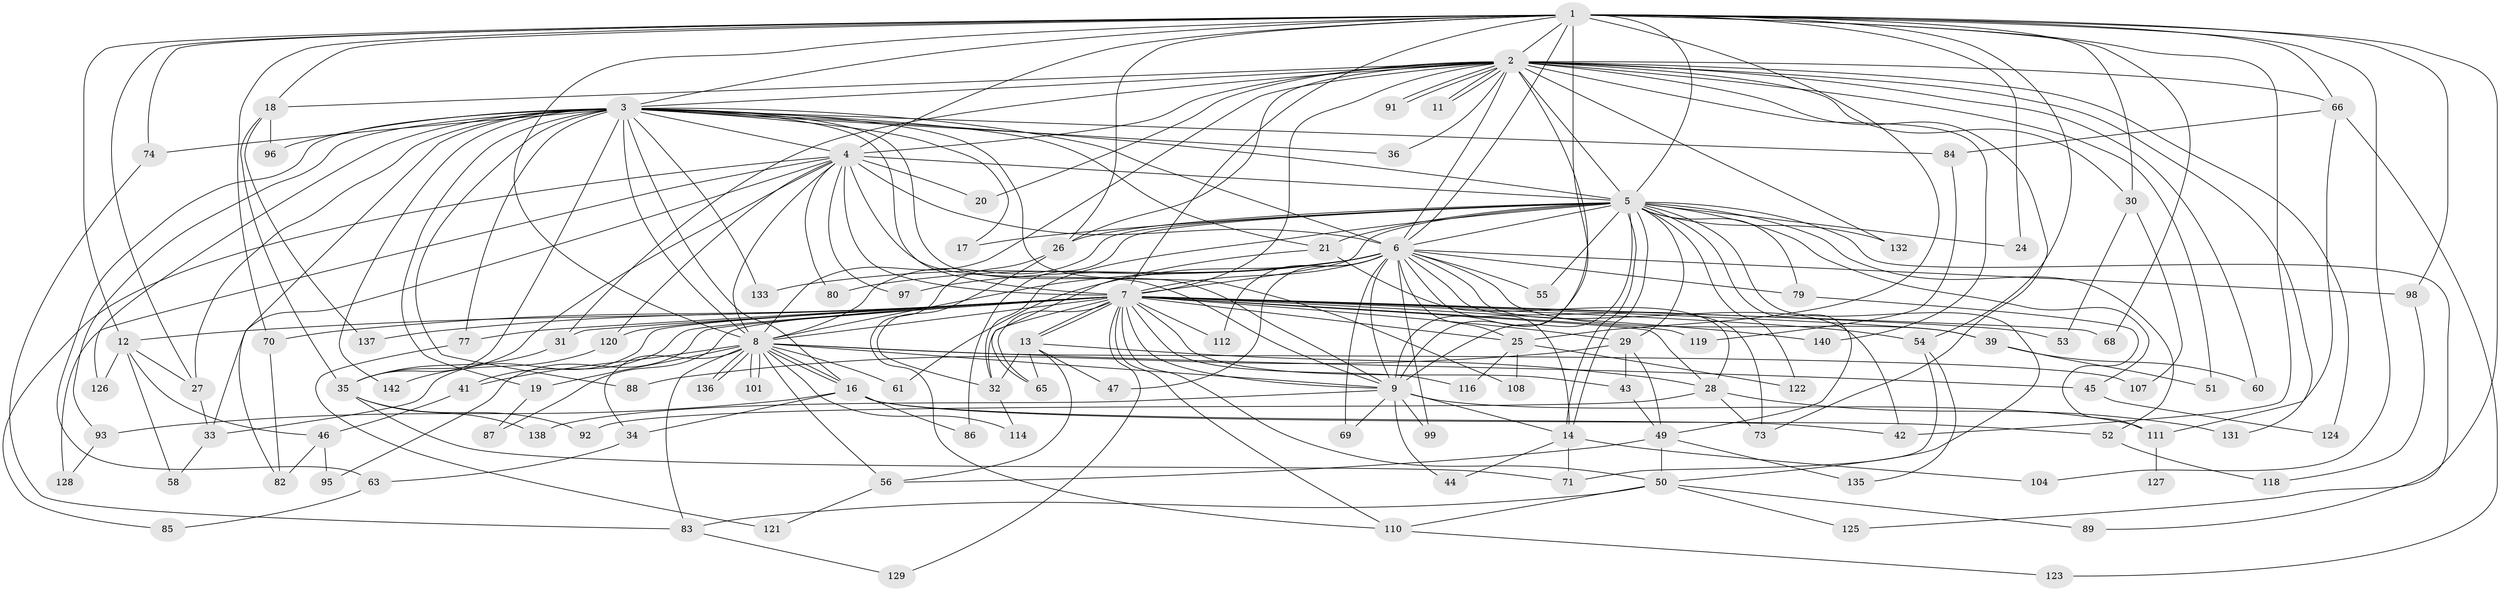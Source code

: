 // Generated by graph-tools (version 1.1) at 2025/23/03/03/25 07:23:40]
// undirected, 109 vertices, 258 edges
graph export_dot {
graph [start="1"]
  node [color=gray90,style=filled];
  1 [super="+10"];
  2 [super="+76"];
  3 [super="+141"];
  4 [super="+94"];
  5 [super="+40"];
  6 [super="+48"];
  7 [super="+22"];
  8 [super="+23"];
  9 [super="+15"];
  11;
  12 [super="+38"];
  13 [super="+37"];
  14 [super="+57"];
  16 [super="+106"];
  17;
  18 [super="+62"];
  19;
  20;
  21;
  24;
  25 [super="+100"];
  26 [super="+81"];
  27 [super="+109"];
  28 [super="+64"];
  29;
  30;
  31;
  32 [super="+90"];
  33;
  34;
  35 [super="+59"];
  36;
  39;
  41;
  42;
  43;
  44;
  45 [super="+105"];
  46 [super="+115"];
  47;
  49 [super="+67"];
  50 [super="+75"];
  51;
  52;
  53;
  54;
  55;
  56 [super="+130"];
  58;
  60 [super="+78"];
  61;
  63;
  65 [super="+134"];
  66 [super="+72"];
  68;
  69;
  70;
  71 [super="+103"];
  73 [super="+139"];
  74;
  77;
  79;
  80;
  82;
  83 [super="+102"];
  84;
  85;
  86;
  87;
  88;
  89;
  91;
  92;
  93;
  95;
  96;
  97;
  98;
  99;
  101;
  104;
  107;
  108;
  110 [super="+117"];
  111 [super="+113"];
  112;
  114;
  116;
  118;
  119;
  120;
  121;
  122;
  123;
  124;
  125;
  126;
  127;
  128;
  129;
  131;
  132;
  133;
  135;
  136;
  137;
  138;
  140;
  142;
  1 -- 2 [weight=2];
  1 -- 3 [weight=2];
  1 -- 4 [weight=2];
  1 -- 5 [weight=3];
  1 -- 6 [weight=2];
  1 -- 7 [weight=2];
  1 -- 8 [weight=2];
  1 -- 9 [weight=2];
  1 -- 26;
  1 -- 30;
  1 -- 66;
  1 -- 68;
  1 -- 70;
  1 -- 74;
  1 -- 12;
  1 -- 18;
  1 -- 24;
  1 -- 89;
  1 -- 25;
  1 -- 27;
  1 -- 98;
  1 -- 104;
  1 -- 42;
  1 -- 54;
  2 -- 3;
  2 -- 4 [weight=2];
  2 -- 5;
  2 -- 6;
  2 -- 7;
  2 -- 8;
  2 -- 9;
  2 -- 11;
  2 -- 11;
  2 -- 18;
  2 -- 20;
  2 -- 30;
  2 -- 31;
  2 -- 36;
  2 -- 51;
  2 -- 60 [weight=2];
  2 -- 66 [weight=2];
  2 -- 73;
  2 -- 91;
  2 -- 91;
  2 -- 124;
  2 -- 131;
  2 -- 132;
  2 -- 140;
  2 -- 26;
  3 -- 4;
  3 -- 5;
  3 -- 6;
  3 -- 7;
  3 -- 8 [weight=2];
  3 -- 9;
  3 -- 17;
  3 -- 19;
  3 -- 21;
  3 -- 27;
  3 -- 35;
  3 -- 36;
  3 -- 63;
  3 -- 74;
  3 -- 77;
  3 -- 82;
  3 -- 84;
  3 -- 88;
  3 -- 93;
  3 -- 96;
  3 -- 108;
  3 -- 126 [weight=2];
  3 -- 133;
  3 -- 142;
  3 -- 16;
  4 -- 5;
  4 -- 6 [weight=2];
  4 -- 7;
  4 -- 8;
  4 -- 9;
  4 -- 20;
  4 -- 33;
  4 -- 80;
  4 -- 85;
  4 -- 97;
  4 -- 120;
  4 -- 128;
  4 -- 35;
  5 -- 6;
  5 -- 7;
  5 -- 8;
  5 -- 9;
  5 -- 14;
  5 -- 14;
  5 -- 17;
  5 -- 21;
  5 -- 24;
  5 -- 26;
  5 -- 29;
  5 -- 32;
  5 -- 45;
  5 -- 50;
  5 -- 52;
  5 -- 55;
  5 -- 79;
  5 -- 86;
  5 -- 122;
  5 -- 125;
  5 -- 132;
  5 -- 49;
  6 -- 7;
  6 -- 8;
  6 -- 9;
  6 -- 25;
  6 -- 39;
  6 -- 47;
  6 -- 61;
  6 -- 69;
  6 -- 73;
  6 -- 79;
  6 -- 97;
  6 -- 98;
  6 -- 99;
  6 -- 112;
  6 -- 80;
  6 -- 133;
  6 -- 55;
  6 -- 42;
  6 -- 14;
  7 -- 8;
  7 -- 9;
  7 -- 12;
  7 -- 13;
  7 -- 13;
  7 -- 29;
  7 -- 31;
  7 -- 32;
  7 -- 33;
  7 -- 39;
  7 -- 41;
  7 -- 43;
  7 -- 50;
  7 -- 65;
  7 -- 68;
  7 -- 70;
  7 -- 112;
  7 -- 116;
  7 -- 119;
  7 -- 120;
  7 -- 129;
  7 -- 140;
  7 -- 137;
  7 -- 77;
  7 -- 53;
  7 -- 54;
  7 -- 87;
  7 -- 95;
  7 -- 28;
  7 -- 25;
  7 -- 110;
  8 -- 9;
  8 -- 16;
  8 -- 16;
  8 -- 19;
  8 -- 34;
  8 -- 41;
  8 -- 45 [weight=2];
  8 -- 56;
  8 -- 61;
  8 -- 101;
  8 -- 101;
  8 -- 107;
  8 -- 114;
  8 -- 136;
  8 -- 136;
  8 -- 83;
  9 -- 44;
  9 -- 69;
  9 -- 99;
  9 -- 138;
  9 -- 111;
  9 -- 14;
  12 -- 46;
  12 -- 58;
  12 -- 126;
  12 -- 27;
  13 -- 28;
  13 -- 47;
  13 -- 32;
  13 -- 65;
  13 -- 56;
  14 -- 44;
  14 -- 71;
  14 -- 104;
  16 -- 34;
  16 -- 42;
  16 -- 52;
  16 -- 86;
  16 -- 93;
  18 -- 96;
  18 -- 137;
  18 -- 35;
  19 -- 87;
  21 -- 28;
  21 -- 65;
  25 -- 108;
  25 -- 122;
  25 -- 116;
  26 -- 110;
  26 -- 32;
  27 -- 33;
  28 -- 131;
  28 -- 92;
  28 -- 73;
  29 -- 43;
  29 -- 49;
  29 -- 88;
  30 -- 53;
  30 -- 107;
  31 -- 35;
  32 -- 114;
  33 -- 58;
  34 -- 63;
  35 -- 92;
  35 -- 138;
  35 -- 71;
  39 -- 51;
  39 -- 60;
  41 -- 46;
  43 -- 49;
  45 -- 124;
  46 -- 95;
  46 -- 82;
  49 -- 56;
  49 -- 135;
  49 -- 50;
  50 -- 83;
  50 -- 125;
  50 -- 89;
  50 -- 110;
  52 -- 118;
  54 -- 71;
  54 -- 135;
  56 -- 121;
  63 -- 85;
  66 -- 84;
  66 -- 111;
  66 -- 123;
  70 -- 82;
  74 -- 83;
  77 -- 121;
  79 -- 111;
  83 -- 129;
  84 -- 119;
  93 -- 128;
  98 -- 118;
  110 -- 123;
  111 -- 127 [weight=2];
  120 -- 142;
}
